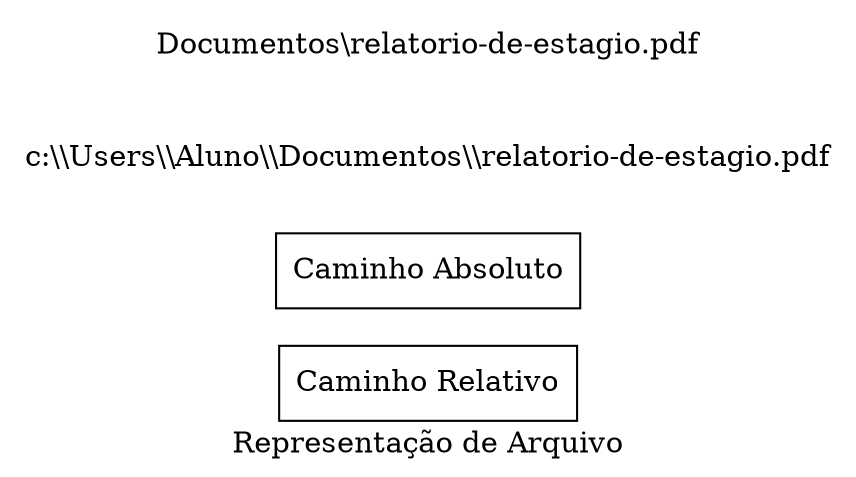 

digraph G {
  rankdir="LR"
  node[shape=box]
  label="Representação de Arquivo"

  relativo[label="Caminho Relativo"];
  absoluto[label="Caminho Absoluto"];
  
  absoluto_ex[shape=none, label="c:\\\\Users\\\\Aluno\\\\Documentos\\\\relatorio-de-estagio.pdf"];
  relativo_ex[shape=none, label="Documentos\\relatorio-de-estagio.pdf"];
}

